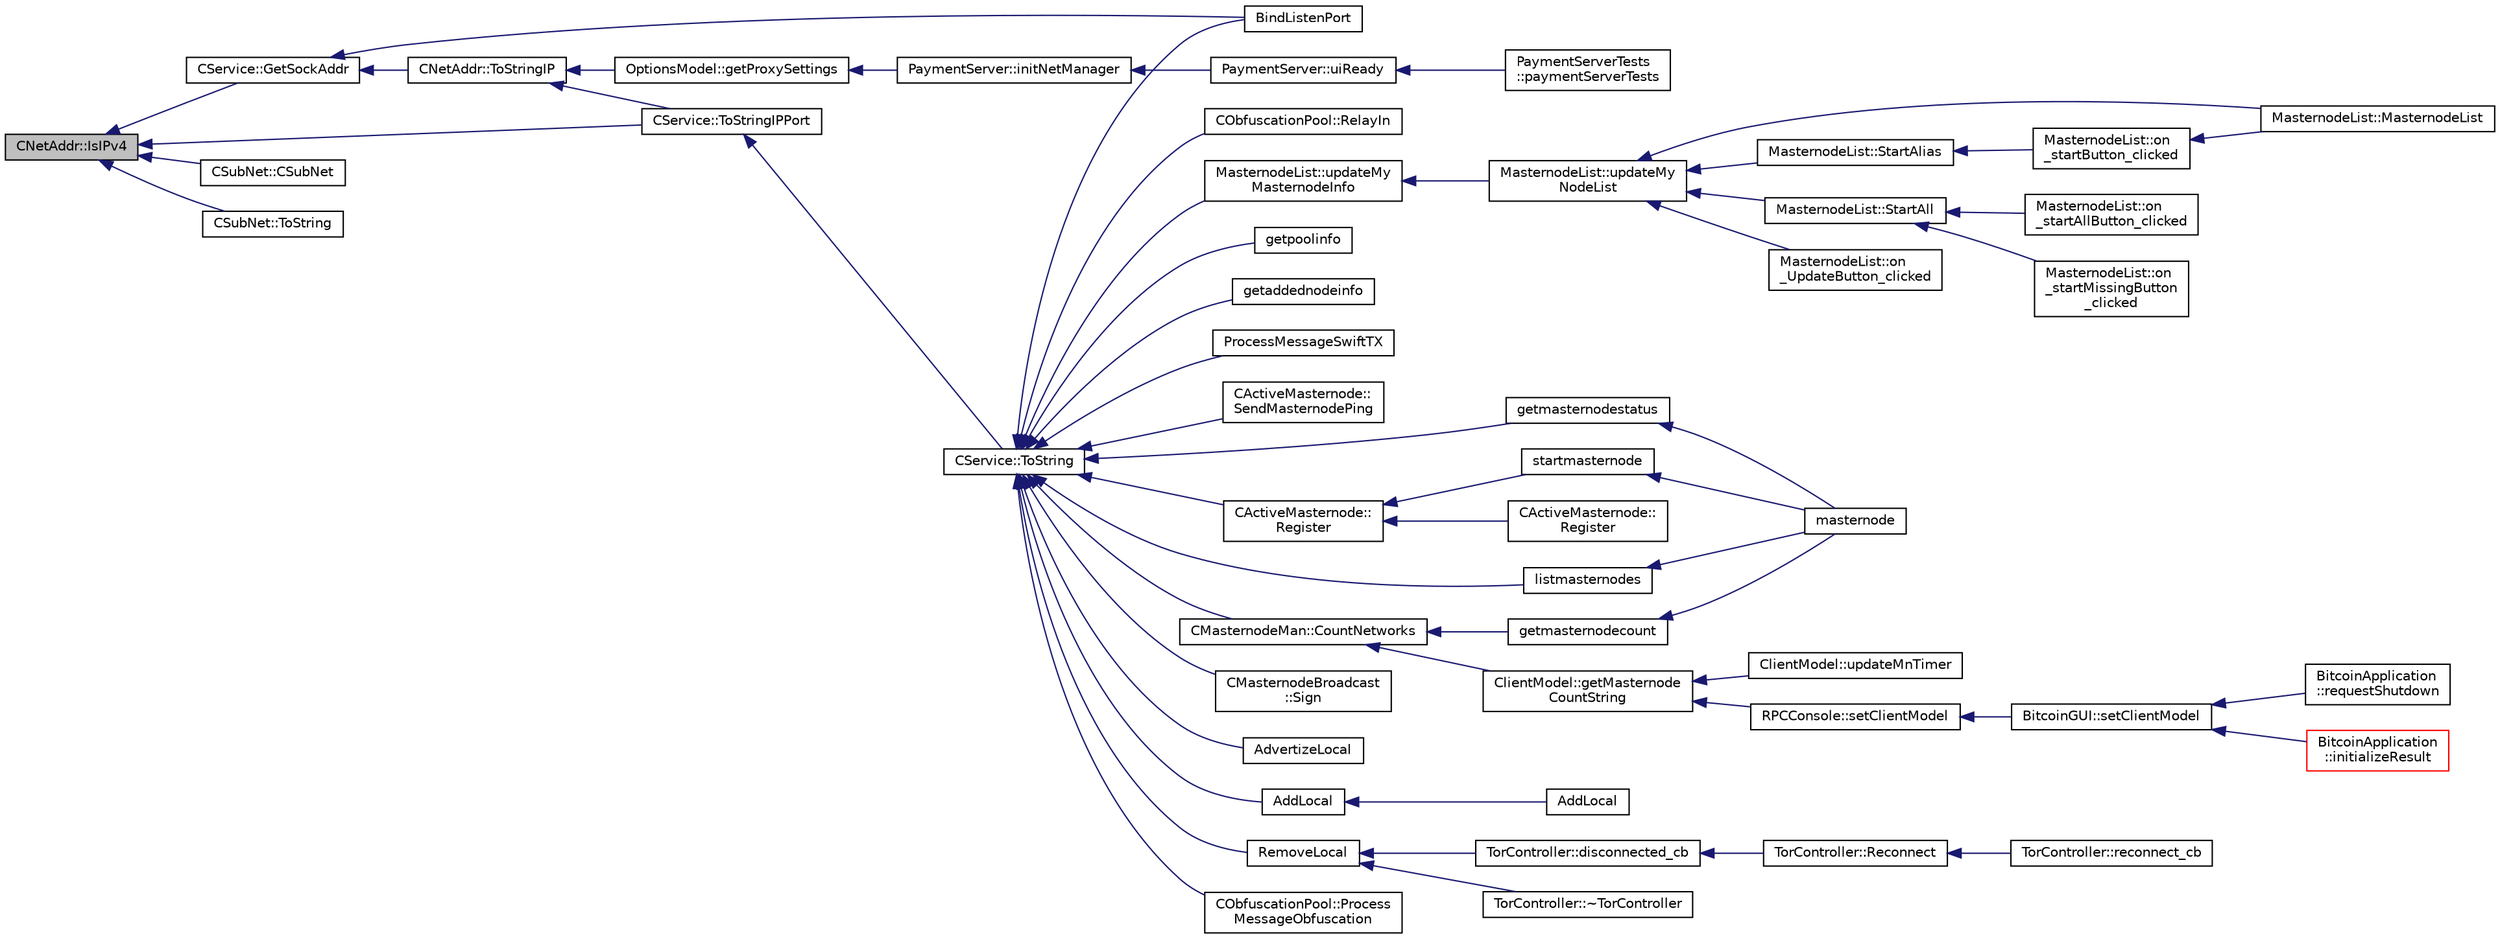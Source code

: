 digraph "CNetAddr::IsIPv4"
{
  edge [fontname="Helvetica",fontsize="10",labelfontname="Helvetica",labelfontsize="10"];
  node [fontname="Helvetica",fontsize="10",shape=record];
  rankdir="LR";
  Node148 [label="CNetAddr::IsIPv4",height=0.2,width=0.4,color="black", fillcolor="grey75", style="filled", fontcolor="black"];
  Node148 -> Node149 [dir="back",color="midnightblue",fontsize="10",style="solid",fontname="Helvetica"];
  Node149 [label="CService::GetSockAddr",height=0.2,width=0.4,color="black", fillcolor="white", style="filled",URL="$class_c_service.html#ac4c6d655fab3af40937f0b0c65581745"];
  Node149 -> Node150 [dir="back",color="midnightblue",fontsize="10",style="solid",fontname="Helvetica"];
  Node150 [label="BindListenPort",height=0.2,width=0.4,color="black", fillcolor="white", style="filled",URL="$net_8cpp.html#a9aace0157891faf517375c634647029a"];
  Node149 -> Node151 [dir="back",color="midnightblue",fontsize="10",style="solid",fontname="Helvetica"];
  Node151 [label="CNetAddr::ToStringIP",height=0.2,width=0.4,color="black", fillcolor="white", style="filled",URL="$class_c_net_addr.html#a0c8d9b5ed3824546ff4dccca3b28b073"];
  Node151 -> Node152 [dir="back",color="midnightblue",fontsize="10",style="solid",fontname="Helvetica"];
  Node152 [label="CService::ToStringIPPort",height=0.2,width=0.4,color="black", fillcolor="white", style="filled",URL="$class_c_service.html#a224204c838b12eeb49ca7eabe6f75004"];
  Node152 -> Node153 [dir="back",color="midnightblue",fontsize="10",style="solid",fontname="Helvetica"];
  Node153 [label="CService::ToString",height=0.2,width=0.4,color="black", fillcolor="white", style="filled",URL="$class_c_service.html#a225473158bc07c87a6a862160d73cfea"];
  Node153 -> Node154 [dir="back",color="midnightblue",fontsize="10",style="solid",fontname="Helvetica"];
  Node154 [label="CActiveMasternode::\lSendMasternodePing",height=0.2,width=0.4,color="black", fillcolor="white", style="filled",URL="$class_c_active_masternode.html#ae30a82106f2c0b6875344e39e49393c2",tooltip="Ping Masternode. "];
  Node153 -> Node155 [dir="back",color="midnightblue",fontsize="10",style="solid",fontname="Helvetica"];
  Node155 [label="CActiveMasternode::\lRegister",height=0.2,width=0.4,color="black", fillcolor="white", style="filled",URL="$class_c_active_masternode.html#ac53ffe35960cdf312e813de5942a9584",tooltip="Register any Masternode. "];
  Node155 -> Node156 [dir="back",color="midnightblue",fontsize="10",style="solid",fontname="Helvetica"];
  Node156 [label="CActiveMasternode::\lRegister",height=0.2,width=0.4,color="black", fillcolor="white", style="filled",URL="$class_c_active_masternode.html#a99e26870efec1ea98738cda1a5a85702",tooltip="Register remote Masternode. "];
  Node155 -> Node157 [dir="back",color="midnightblue",fontsize="10",style="solid",fontname="Helvetica"];
  Node157 [label="startmasternode",height=0.2,width=0.4,color="black", fillcolor="white", style="filled",URL="$rpcmasternode_8cpp.html#ab37c9f565d5d9dbb3e695422e3474b00"];
  Node157 -> Node158 [dir="back",color="midnightblue",fontsize="10",style="solid",fontname="Helvetica"];
  Node158 [label="masternode",height=0.2,width=0.4,color="black", fillcolor="white", style="filled",URL="$rpcmasternode_8cpp.html#a30609e443aeb47c29ed0878d16b1b5e1"];
  Node153 -> Node159 [dir="back",color="midnightblue",fontsize="10",style="solid",fontname="Helvetica"];
  Node159 [label="CMasternodeBroadcast\l::Sign",height=0.2,width=0.4,color="black", fillcolor="white", style="filled",URL="$class_c_masternode_broadcast.html#a60496c36bcb74c3f5516faac1a08b376"];
  Node153 -> Node160 [dir="back",color="midnightblue",fontsize="10",style="solid",fontname="Helvetica"];
  Node160 [label="CMasternodeMan::CountNetworks",height=0.2,width=0.4,color="black", fillcolor="white", style="filled",URL="$class_c_masternode_man.html#ad9c856855690a334742d7044c7166a2a"];
  Node160 -> Node161 [dir="back",color="midnightblue",fontsize="10",style="solid",fontname="Helvetica"];
  Node161 [label="ClientModel::getMasternode\lCountString",height=0.2,width=0.4,color="black", fillcolor="white", style="filled",URL="$class_client_model.html#ab8dae86e417c050723fee66420a333ed"];
  Node161 -> Node162 [dir="back",color="midnightblue",fontsize="10",style="solid",fontname="Helvetica"];
  Node162 [label="ClientModel::updateMnTimer",height=0.2,width=0.4,color="black", fillcolor="white", style="filled",URL="$class_client_model.html#a2c343f22834086eb6e6172dbcaf6426c"];
  Node161 -> Node163 [dir="back",color="midnightblue",fontsize="10",style="solid",fontname="Helvetica"];
  Node163 [label="RPCConsole::setClientModel",height=0.2,width=0.4,color="black", fillcolor="white", style="filled",URL="$class_r_p_c_console.html#a355349a33664a07628e9ca22a60f5fa7"];
  Node163 -> Node164 [dir="back",color="midnightblue",fontsize="10",style="solid",fontname="Helvetica"];
  Node164 [label="BitcoinGUI::setClientModel",height=0.2,width=0.4,color="black", fillcolor="white", style="filled",URL="$class_bitcoin_g_u_i.html#a99d71e1f8478ab937ce2522c8d3815e3",tooltip="Set the client model. "];
  Node164 -> Node165 [dir="back",color="midnightblue",fontsize="10",style="solid",fontname="Helvetica"];
  Node165 [label="BitcoinApplication\l::requestShutdown",height=0.2,width=0.4,color="black", fillcolor="white", style="filled",URL="$class_bitcoin_application.html#a37c560d4c04d14a6da151b82caf8888f",tooltip="Request core shutdown. "];
  Node164 -> Node166 [dir="back",color="midnightblue",fontsize="10",style="solid",fontname="Helvetica"];
  Node166 [label="BitcoinApplication\l::initializeResult",height=0.2,width=0.4,color="red", fillcolor="white", style="filled",URL="$class_bitcoin_application.html#aceb08b4063e4fb264cf11cf7f9edd969"];
  Node160 -> Node169 [dir="back",color="midnightblue",fontsize="10",style="solid",fontname="Helvetica"];
  Node169 [label="getmasternodecount",height=0.2,width=0.4,color="black", fillcolor="white", style="filled",URL="$rpcmasternode_8cpp.html#af5cafe7e6498c3c5629dfc95bbf8d6cd"];
  Node169 -> Node158 [dir="back",color="midnightblue",fontsize="10",style="solid",fontname="Helvetica"];
  Node153 -> Node170 [dir="back",color="midnightblue",fontsize="10",style="solid",fontname="Helvetica"];
  Node170 [label="AdvertizeLocal",height=0.2,width=0.4,color="black", fillcolor="white", style="filled",URL="$net_8h.html#a049abe300398a68bfbd8ec6afc6046a9"];
  Node153 -> Node171 [dir="back",color="midnightblue",fontsize="10",style="solid",fontname="Helvetica"];
  Node171 [label="AddLocal",height=0.2,width=0.4,color="black", fillcolor="white", style="filled",URL="$net_8h.html#a337d6af198a6b0d75f830e56da9b91e9"];
  Node171 -> Node172 [dir="back",color="midnightblue",fontsize="10",style="solid",fontname="Helvetica"];
  Node172 [label="AddLocal",height=0.2,width=0.4,color="black", fillcolor="white", style="filled",URL="$net_8h.html#abda4e8f87772f9a9d9d8f52a93791ffc"];
  Node153 -> Node173 [dir="back",color="midnightblue",fontsize="10",style="solid",fontname="Helvetica"];
  Node173 [label="RemoveLocal",height=0.2,width=0.4,color="black", fillcolor="white", style="filled",URL="$net_8h.html#a040c40f60af5f50a128fc1aac4cb5ebd"];
  Node173 -> Node174 [dir="back",color="midnightblue",fontsize="10",style="solid",fontname="Helvetica"];
  Node174 [label="TorController::~TorController",height=0.2,width=0.4,color="black", fillcolor="white", style="filled",URL="$class_tor_controller.html#a98c6b822f4a60da7847a974607b95963"];
  Node173 -> Node175 [dir="back",color="midnightblue",fontsize="10",style="solid",fontname="Helvetica"];
  Node175 [label="TorController::disconnected_cb",height=0.2,width=0.4,color="black", fillcolor="white", style="filled",URL="$class_tor_controller.html#a81392f33f0c7e069762668ec3a757075",tooltip="Callback after connection lost or failed connection attempt. "];
  Node175 -> Node176 [dir="back",color="midnightblue",fontsize="10",style="solid",fontname="Helvetica"];
  Node176 [label="TorController::Reconnect",height=0.2,width=0.4,color="black", fillcolor="white", style="filled",URL="$class_tor_controller.html#ae5d4304836fce79574ec540c5ada8269",tooltip="Reconnect, after getting disconnected. "];
  Node176 -> Node177 [dir="back",color="midnightblue",fontsize="10",style="solid",fontname="Helvetica"];
  Node177 [label="TorController::reconnect_cb",height=0.2,width=0.4,color="black", fillcolor="white", style="filled",URL="$class_tor_controller.html#a2fa9614b4fa0e24c57f443b3c56f835c",tooltip="Callback for reconnect timer. "];
  Node153 -> Node150 [dir="back",color="midnightblue",fontsize="10",style="solid",fontname="Helvetica"];
  Node153 -> Node178 [dir="back",color="midnightblue",fontsize="10",style="solid",fontname="Helvetica"];
  Node178 [label="CObfuscationPool::Process\lMessageObfuscation",height=0.2,width=0.4,color="black", fillcolor="white", style="filled",URL="$class_c_obfuscation_pool.html#a9018f786df376b190c391bbf774be9d6",tooltip="Process a Obfuscation message using the Obfuscation protocol. "];
  Node153 -> Node179 [dir="back",color="midnightblue",fontsize="10",style="solid",fontname="Helvetica"];
  Node179 [label="CObfuscationPool::RelayIn",height=0.2,width=0.4,color="black", fillcolor="white", style="filled",URL="$class_c_obfuscation_pool.html#ab49e7abe067bbc0b610a12750d4f5bf2"];
  Node153 -> Node180 [dir="back",color="midnightblue",fontsize="10",style="solid",fontname="Helvetica"];
  Node180 [label="MasternodeList::updateMy\lMasternodeInfo",height=0.2,width=0.4,color="black", fillcolor="white", style="filled",URL="$class_masternode_list.html#aab24be7fcf713ad32d557e163cbd3d8d"];
  Node180 -> Node181 [dir="back",color="midnightblue",fontsize="10",style="solid",fontname="Helvetica"];
  Node181 [label="MasternodeList::updateMy\lNodeList",height=0.2,width=0.4,color="black", fillcolor="white", style="filled",URL="$class_masternode_list.html#abfb8462c699669f75f7a8005089bdb0a"];
  Node181 -> Node182 [dir="back",color="midnightblue",fontsize="10",style="solid",fontname="Helvetica"];
  Node182 [label="MasternodeList::MasternodeList",height=0.2,width=0.4,color="black", fillcolor="white", style="filled",URL="$class_masternode_list.html#a341c2ce3e55eecb90f8733c72af375c4"];
  Node181 -> Node183 [dir="back",color="midnightblue",fontsize="10",style="solid",fontname="Helvetica"];
  Node183 [label="MasternodeList::StartAlias",height=0.2,width=0.4,color="black", fillcolor="white", style="filled",URL="$class_masternode_list.html#ab3a42d1c66f3b28e9843335d8ce0178d"];
  Node183 -> Node184 [dir="back",color="midnightblue",fontsize="10",style="solid",fontname="Helvetica"];
  Node184 [label="MasternodeList::on\l_startButton_clicked",height=0.2,width=0.4,color="black", fillcolor="white", style="filled",URL="$class_masternode_list.html#a4370755b1dcdbf4a9396108c2b7ae76a"];
  Node184 -> Node182 [dir="back",color="midnightblue",fontsize="10",style="solid",fontname="Helvetica"];
  Node181 -> Node185 [dir="back",color="midnightblue",fontsize="10",style="solid",fontname="Helvetica"];
  Node185 [label="MasternodeList::StartAll",height=0.2,width=0.4,color="black", fillcolor="white", style="filled",URL="$class_masternode_list.html#a0ebd5301adf7567e6a82550ba6d02ccc"];
  Node185 -> Node186 [dir="back",color="midnightblue",fontsize="10",style="solid",fontname="Helvetica"];
  Node186 [label="MasternodeList::on\l_startAllButton_clicked",height=0.2,width=0.4,color="black", fillcolor="white", style="filled",URL="$class_masternode_list.html#a12e7d7a66cc6ce787fb5de9babfd7358"];
  Node185 -> Node187 [dir="back",color="midnightblue",fontsize="10",style="solid",fontname="Helvetica"];
  Node187 [label="MasternodeList::on\l_startMissingButton\l_clicked",height=0.2,width=0.4,color="black", fillcolor="white", style="filled",URL="$class_masternode_list.html#a559cf1011eede788d0416c7390e25145"];
  Node181 -> Node188 [dir="back",color="midnightblue",fontsize="10",style="solid",fontname="Helvetica"];
  Node188 [label="MasternodeList::on\l_UpdateButton_clicked",height=0.2,width=0.4,color="black", fillcolor="white", style="filled",URL="$class_masternode_list.html#ac16494ee5cfb2ac1dfed8af6e5b8f443"];
  Node153 -> Node189 [dir="back",color="midnightblue",fontsize="10",style="solid",fontname="Helvetica"];
  Node189 [label="getpoolinfo",height=0.2,width=0.4,color="black", fillcolor="white", style="filled",URL="$rpcmasternode_8cpp.html#aea4471c128eb07bb1b70b4344ac38564"];
  Node153 -> Node190 [dir="back",color="midnightblue",fontsize="10",style="solid",fontname="Helvetica"];
  Node190 [label="listmasternodes",height=0.2,width=0.4,color="black", fillcolor="white", style="filled",URL="$rpcmasternode_8cpp.html#a7670cc32a8bffbd99760becd8d33357a"];
  Node190 -> Node158 [dir="back",color="midnightblue",fontsize="10",style="solid",fontname="Helvetica"];
  Node153 -> Node191 [dir="back",color="midnightblue",fontsize="10",style="solid",fontname="Helvetica"];
  Node191 [label="getmasternodestatus",height=0.2,width=0.4,color="black", fillcolor="white", style="filled",URL="$rpcmasternode_8cpp.html#abef23ff79746db353d81f356e3fe938e"];
  Node191 -> Node158 [dir="back",color="midnightblue",fontsize="10",style="solid",fontname="Helvetica"];
  Node153 -> Node192 [dir="back",color="midnightblue",fontsize="10",style="solid",fontname="Helvetica"];
  Node192 [label="getaddednodeinfo",height=0.2,width=0.4,color="black", fillcolor="white", style="filled",URL="$rpcnet_8cpp.html#a2a6994d3b180c8e9ce81e0da65a41bb3"];
  Node153 -> Node193 [dir="back",color="midnightblue",fontsize="10",style="solid",fontname="Helvetica"];
  Node193 [label="ProcessMessageSwiftTX",height=0.2,width=0.4,color="black", fillcolor="white", style="filled",URL="$swifttx_8h.html#a155e5c12fe35b2b4129c46ba9b66b06f"];
  Node151 -> Node194 [dir="back",color="midnightblue",fontsize="10",style="solid",fontname="Helvetica"];
  Node194 [label="OptionsModel::getProxySettings",height=0.2,width=0.4,color="black", fillcolor="white", style="filled",URL="$class_options_model.html#a0fa582a801df3753c2c50840c40bb350"];
  Node194 -> Node195 [dir="back",color="midnightblue",fontsize="10",style="solid",fontname="Helvetica"];
  Node195 [label="PaymentServer::initNetManager",height=0.2,width=0.4,color="black", fillcolor="white", style="filled",URL="$class_payment_server.html#a2f94f2c3e12d03199870e17008535302"];
  Node195 -> Node196 [dir="back",color="midnightblue",fontsize="10",style="solid",fontname="Helvetica"];
  Node196 [label="PaymentServer::uiReady",height=0.2,width=0.4,color="black", fillcolor="white", style="filled",URL="$class_payment_server.html#abb6c65fabbf97ba95381997ca9cd6993"];
  Node196 -> Node197 [dir="back",color="midnightblue",fontsize="10",style="solid",fontname="Helvetica"];
  Node197 [label="PaymentServerTests\l::paymentServerTests",height=0.2,width=0.4,color="black", fillcolor="white", style="filled",URL="$class_payment_server_tests.html#a82c8a7437bfc26c28619b954a5ee8cad"];
  Node148 -> Node152 [dir="back",color="midnightblue",fontsize="10",style="solid",fontname="Helvetica"];
  Node148 -> Node198 [dir="back",color="midnightblue",fontsize="10",style="solid",fontname="Helvetica"];
  Node198 [label="CSubNet::CSubNet",height=0.2,width=0.4,color="black", fillcolor="white", style="filled",URL="$class_c_sub_net.html#a6e8cd7a5e46e93d3ad62896dcb5a5a78"];
  Node148 -> Node199 [dir="back",color="midnightblue",fontsize="10",style="solid",fontname="Helvetica"];
  Node199 [label="CSubNet::ToString",height=0.2,width=0.4,color="black", fillcolor="white", style="filled",URL="$class_c_sub_net.html#a91cabfec6c5056fe8f8b477334563880"];
}
